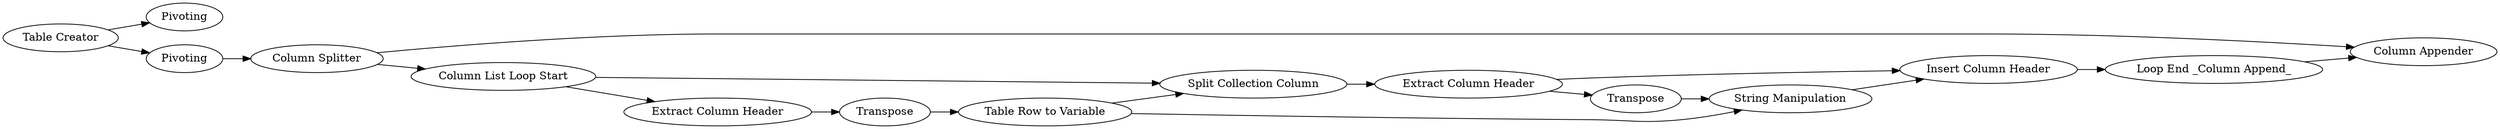 digraph {
	"-5787053524692309524_289" [label="Split Collection Column"]
	"-5787053524692309524_295" [label="Extract Column Header"]
	"-5787053524692309524_299" [label="Insert Column Header"]
	"-5787053524692309524_279" [label=Pivoting]
	"-5787053524692309524_292" [label=Transpose]
	"-5787053524692309524_301" [label="Loop End _Column Append_"]
	"-5787053524692309524_286" [label=Pivoting]
	"-5787053524692309524_274" [label="Table Creator"]
	"-5787053524692309524_298" [label="String Manipulation"]
	"-5787053524692309524_297" [label=Transpose]
	"-5787053524692309524_304" [label="Column Appender"]
	"-5787053524692309524_303" [label="Column Splitter"]
	"-5787053524692309524_291" [label="Extract Column Header"]
	"-5787053524692309524_294" [label="Table Row to Variable"]
	"-5787053524692309524_290" [label="Column List Loop Start"]
	"-5787053524692309524_292" -> "-5787053524692309524_294"
	"-5787053524692309524_298" -> "-5787053524692309524_299"
	"-5787053524692309524_294" -> "-5787053524692309524_298"
	"-5787053524692309524_289" -> "-5787053524692309524_295"
	"-5787053524692309524_299" -> "-5787053524692309524_301"
	"-5787053524692309524_290" -> "-5787053524692309524_289"
	"-5787053524692309524_274" -> "-5787053524692309524_279"
	"-5787053524692309524_295" -> "-5787053524692309524_299"
	"-5787053524692309524_286" -> "-5787053524692309524_303"
	"-5787053524692309524_274" -> "-5787053524692309524_286"
	"-5787053524692309524_303" -> "-5787053524692309524_290"
	"-5787053524692309524_303" -> "-5787053524692309524_304"
	"-5787053524692309524_297" -> "-5787053524692309524_298"
	"-5787053524692309524_291" -> "-5787053524692309524_292"
	"-5787053524692309524_295" -> "-5787053524692309524_297"
	"-5787053524692309524_290" -> "-5787053524692309524_291"
	"-5787053524692309524_301" -> "-5787053524692309524_304"
	"-5787053524692309524_294" -> "-5787053524692309524_289"
	rankdir=LR
}

